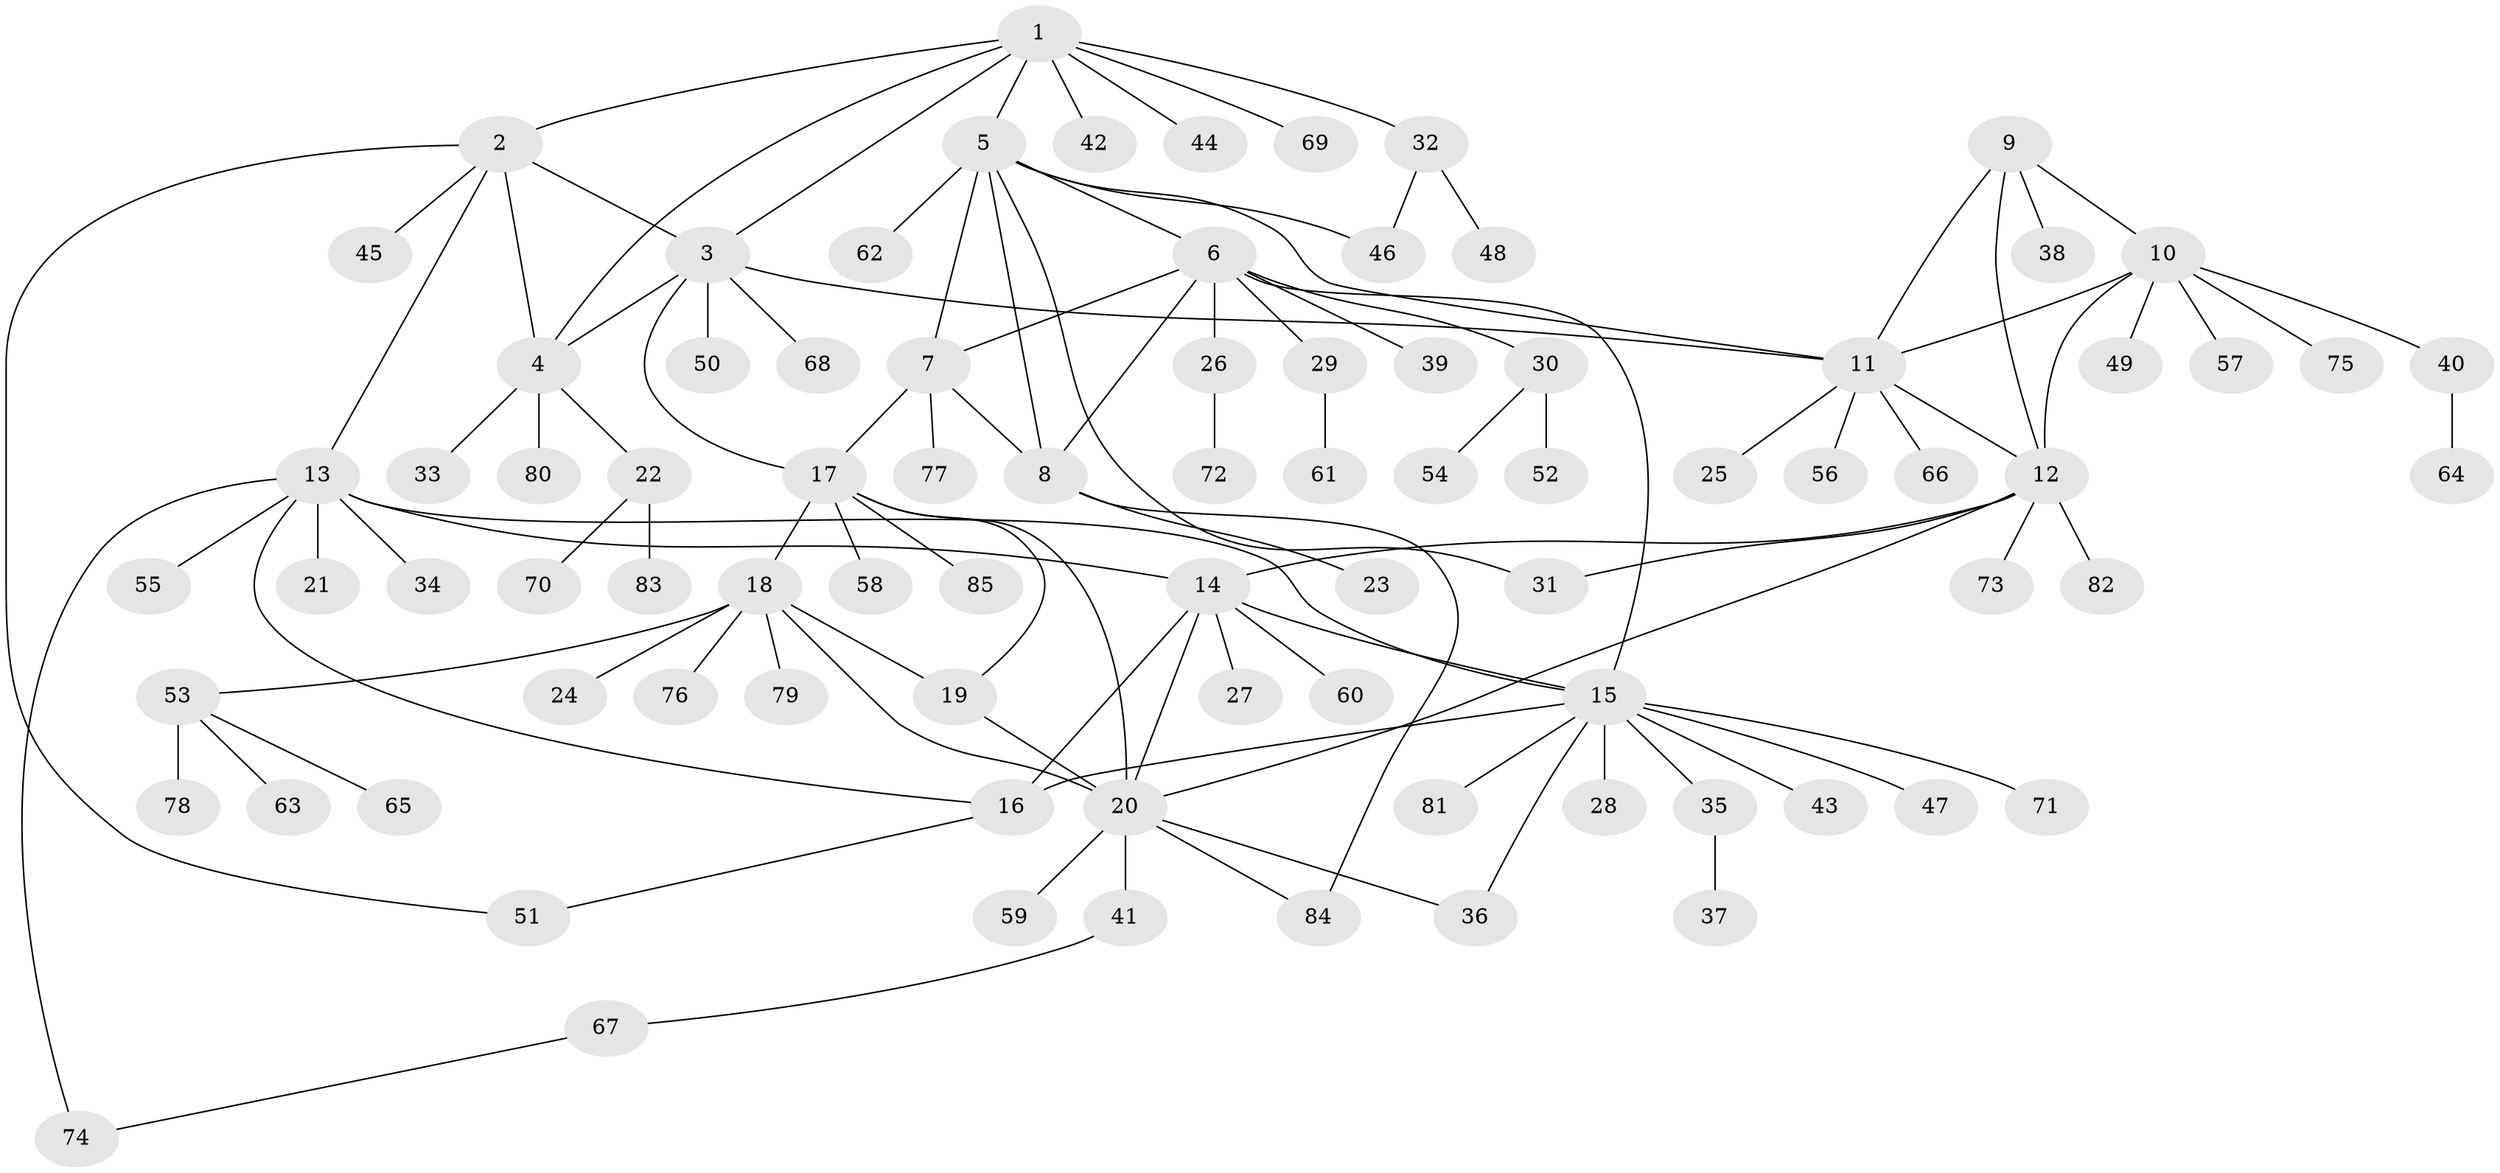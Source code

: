// Generated by graph-tools (version 1.1) at 2025/50/03/09/25 03:50:34]
// undirected, 85 vertices, 111 edges
graph export_dot {
graph [start="1"]
  node [color=gray90,style=filled];
  1;
  2;
  3;
  4;
  5;
  6;
  7;
  8;
  9;
  10;
  11;
  12;
  13;
  14;
  15;
  16;
  17;
  18;
  19;
  20;
  21;
  22;
  23;
  24;
  25;
  26;
  27;
  28;
  29;
  30;
  31;
  32;
  33;
  34;
  35;
  36;
  37;
  38;
  39;
  40;
  41;
  42;
  43;
  44;
  45;
  46;
  47;
  48;
  49;
  50;
  51;
  52;
  53;
  54;
  55;
  56;
  57;
  58;
  59;
  60;
  61;
  62;
  63;
  64;
  65;
  66;
  67;
  68;
  69;
  70;
  71;
  72;
  73;
  74;
  75;
  76;
  77;
  78;
  79;
  80;
  81;
  82;
  83;
  84;
  85;
  1 -- 2;
  1 -- 3;
  1 -- 4;
  1 -- 5;
  1 -- 32;
  1 -- 42;
  1 -- 44;
  1 -- 69;
  2 -- 3;
  2 -- 4;
  2 -- 13;
  2 -- 45;
  2 -- 51;
  3 -- 4;
  3 -- 11;
  3 -- 17;
  3 -- 50;
  3 -- 68;
  4 -- 22;
  4 -- 33;
  4 -- 80;
  5 -- 6;
  5 -- 7;
  5 -- 8;
  5 -- 11;
  5 -- 31;
  5 -- 46;
  5 -- 62;
  6 -- 7;
  6 -- 8;
  6 -- 15;
  6 -- 26;
  6 -- 29;
  6 -- 30;
  6 -- 39;
  7 -- 8;
  7 -- 17;
  7 -- 77;
  8 -- 23;
  8 -- 84;
  9 -- 10;
  9 -- 11;
  9 -- 12;
  9 -- 38;
  10 -- 11;
  10 -- 12;
  10 -- 40;
  10 -- 49;
  10 -- 57;
  10 -- 75;
  11 -- 12;
  11 -- 25;
  11 -- 56;
  11 -- 66;
  12 -- 14;
  12 -- 20;
  12 -- 31;
  12 -- 73;
  12 -- 82;
  13 -- 14;
  13 -- 15;
  13 -- 16;
  13 -- 21;
  13 -- 34;
  13 -- 55;
  13 -- 74;
  14 -- 15;
  14 -- 16;
  14 -- 20;
  14 -- 27;
  14 -- 60;
  15 -- 16;
  15 -- 28;
  15 -- 35;
  15 -- 36;
  15 -- 43;
  15 -- 47;
  15 -- 71;
  15 -- 81;
  16 -- 51;
  17 -- 18;
  17 -- 19;
  17 -- 20;
  17 -- 58;
  17 -- 85;
  18 -- 19;
  18 -- 20;
  18 -- 24;
  18 -- 53;
  18 -- 76;
  18 -- 79;
  19 -- 20;
  20 -- 36;
  20 -- 41;
  20 -- 59;
  20 -- 84;
  22 -- 70;
  22 -- 83;
  26 -- 72;
  29 -- 61;
  30 -- 52;
  30 -- 54;
  32 -- 46;
  32 -- 48;
  35 -- 37;
  40 -- 64;
  41 -- 67;
  53 -- 63;
  53 -- 65;
  53 -- 78;
  67 -- 74;
}
